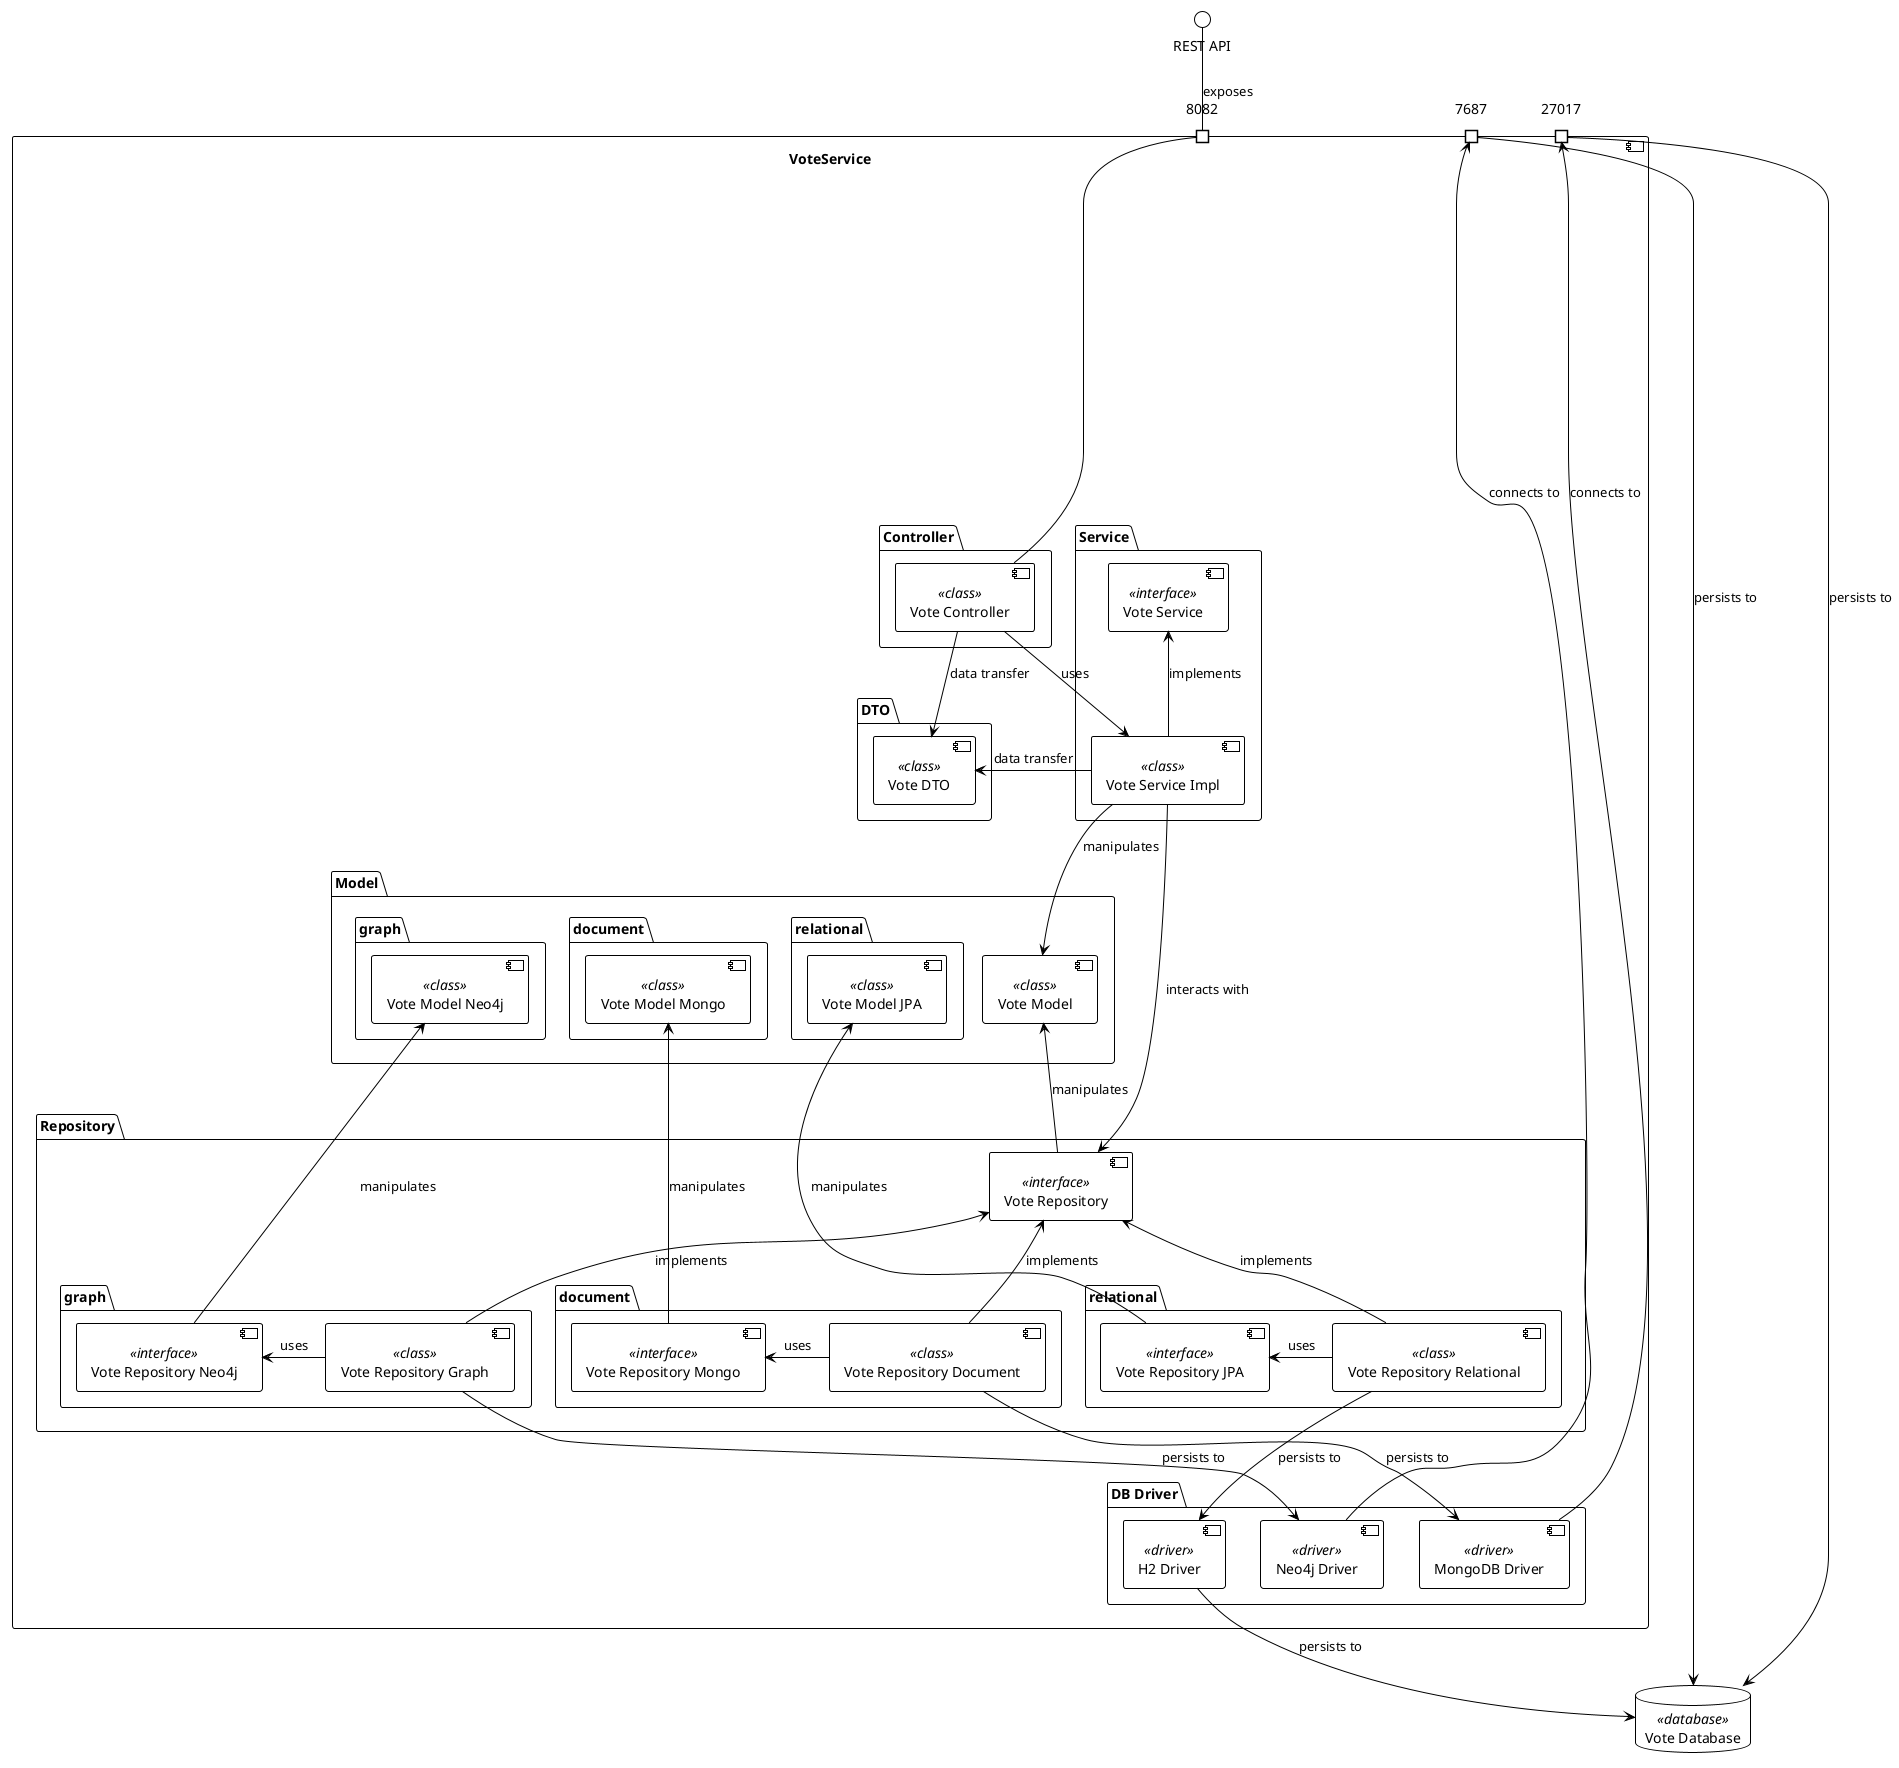 @startuml
!theme plain

Component VoteService {
    Port "8082" as port8082
    Package Controller {
        component "Vote Controller" as VoteCtrl <<class>>
    }
    Package Service {
        component "Vote Service" as VoteSvc <<interface>>
        component "Vote Service Impl" as VoteSvcImpl <<class>>
    }
    Package DTO {
        component "Vote DTO" as VoteDTO <<class>>
    }
    Package Model {
        component "Vote Model" as VoteModel <<class>>
        Package "document" as DocumentModel {
            component "Vote Model Mongo" as VoteModelMongo <<class>>
        }
        Package "relational" as RelationalModel {
            component "Vote Model JPA" as VoteModelJPA <<class>>
        }
        Package "graph" as GraphModel {
            component "Vote Model Neo4j" as VoteModelNeo4j <<class>>
        }
    }
    Package Repository {
        component "Vote Repository" as VoteRepo <<interface>>
        Package "document" as DocumentRepo {
            component "Vote Repository Document" as VoteRepoDocument <<class>>
            component "Vote Repository Mongo" as VoteRepoMongo <<interface>>
        }
        Package "relational" as RelationalRepo {
            component "Vote Repository Relational" as VoteRepoRelational <<class>>
            component "Vote Repository JPA" as VoteRepoJPA <<interface>>
        }
        Package "graph" as GraphRepo {
            component "Vote Repository Graph" as VoteRepoGraph <<class>>
            component "Vote Repository Neo4j" as VoteRepoNeo4j <<interface>>
        }
    }
    Package "DB Driver" {
        component "MongoDB Driver" as MongoDriver <<driver>>
        component "Neo4j Driver" as Neo4jDriver <<driver>>
        component "H2 Driver" as H2Driver <<driver>>
    }

    Port "27017" as portMongo
    Port "7687" as portNeo4j
}

database "Vote Database" as VoteDB <<database>>

port8082 -up- "REST API" : exposes

VoteCtrl -up- port8082

VoteSvcImpl -up-> VoteSvc : implements

VoteCtrl -down-> VoteSvcImpl : uses
VoteCtrl -down-> VoteDTO : data transfer
VoteSvcImpl -right-> VoteDTO : data transfer
VoteSvcImpl -down-> VoteModel : manipulates

VoteRepoDocument -up-> VoteRepo : implements
VoteRepoRelational -up-> VoteRepo : implements
VoteRepoGraph -up-> VoteRepo : implements

VoteRepoDocument -right-> VoteRepoMongo : uses
VoteRepoRelational -right-> VoteRepoJPA : uses
VoteRepoGraph -right-> VoteRepoNeo4j : uses

VoteSvcImpl -down-> VoteRepo : interacts with
VoteRepo -up-> VoteModel : manipulates
VoteRepoMongo -up-> VoteModelMongo : manipulates
VoteRepoJPA -up-> VoteModelJPA : manipulates
VoteRepoNeo4j -up-> VoteModelNeo4j : manipulates

VoteRepoDocument -down-> MongoDriver : persists to
VoteRepoRelational -down-> H2Driver : persists to
VoteRepoGraph -down-> Neo4jDriver : persists to

H2Driver -down-> VoteDB : persists to

MongoDriver -down-> portMongo : connects to
Neo4jDriver -down-> portNeo4j : connects to

portMongo -down-> VoteDB : persists to
portNeo4j -down-> VoteDB : persists to

@enduml
